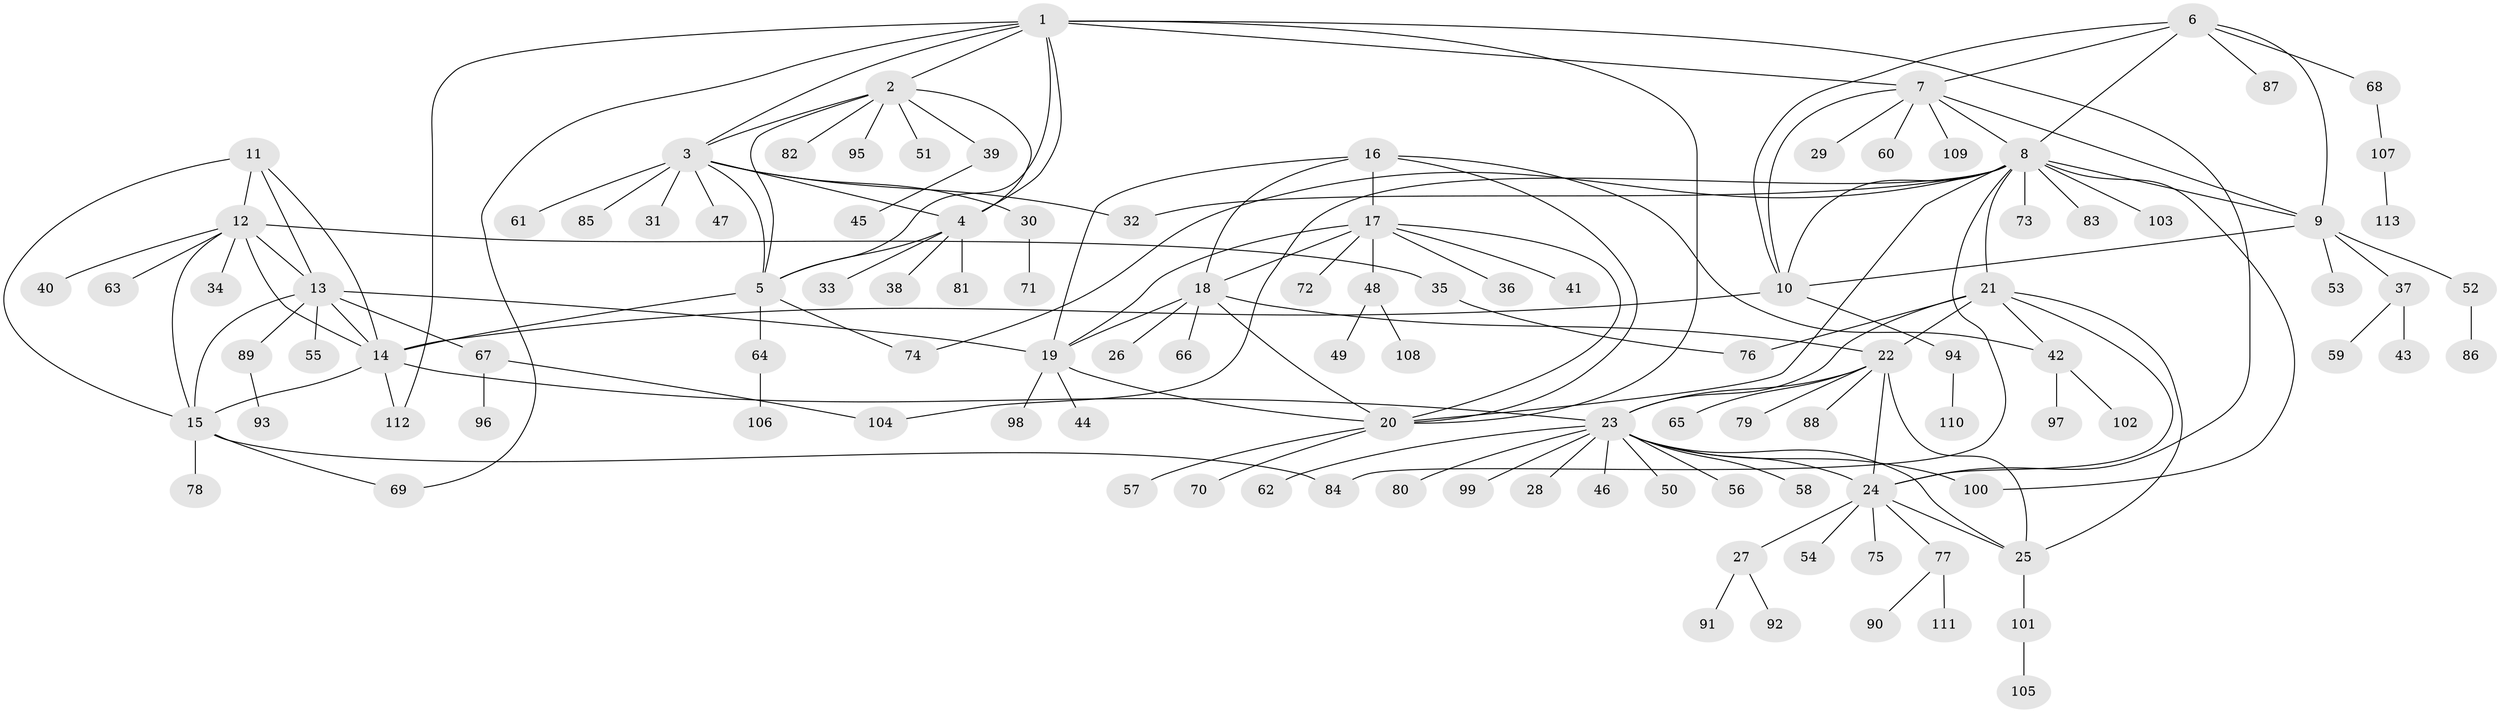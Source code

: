 // Generated by graph-tools (version 1.1) at 2025/16/03/09/25 04:16:07]
// undirected, 113 vertices, 157 edges
graph export_dot {
graph [start="1"]
  node [color=gray90,style=filled];
  1;
  2;
  3;
  4;
  5;
  6;
  7;
  8;
  9;
  10;
  11;
  12;
  13;
  14;
  15;
  16;
  17;
  18;
  19;
  20;
  21;
  22;
  23;
  24;
  25;
  26;
  27;
  28;
  29;
  30;
  31;
  32;
  33;
  34;
  35;
  36;
  37;
  38;
  39;
  40;
  41;
  42;
  43;
  44;
  45;
  46;
  47;
  48;
  49;
  50;
  51;
  52;
  53;
  54;
  55;
  56;
  57;
  58;
  59;
  60;
  61;
  62;
  63;
  64;
  65;
  66;
  67;
  68;
  69;
  70;
  71;
  72;
  73;
  74;
  75;
  76;
  77;
  78;
  79;
  80;
  81;
  82;
  83;
  84;
  85;
  86;
  87;
  88;
  89;
  90;
  91;
  92;
  93;
  94;
  95;
  96;
  97;
  98;
  99;
  100;
  101;
  102;
  103;
  104;
  105;
  106;
  107;
  108;
  109;
  110;
  111;
  112;
  113;
  1 -- 2;
  1 -- 3;
  1 -- 4;
  1 -- 5;
  1 -- 7;
  1 -- 20;
  1 -- 24;
  1 -- 69;
  1 -- 112;
  2 -- 3;
  2 -- 4;
  2 -- 5;
  2 -- 39;
  2 -- 51;
  2 -- 82;
  2 -- 95;
  3 -- 4;
  3 -- 5;
  3 -- 30;
  3 -- 31;
  3 -- 32;
  3 -- 47;
  3 -- 61;
  3 -- 85;
  4 -- 5;
  4 -- 33;
  4 -- 38;
  4 -- 81;
  5 -- 14;
  5 -- 64;
  5 -- 74;
  6 -- 7;
  6 -- 8;
  6 -- 9;
  6 -- 10;
  6 -- 68;
  6 -- 87;
  7 -- 8;
  7 -- 9;
  7 -- 10;
  7 -- 29;
  7 -- 60;
  7 -- 109;
  8 -- 9;
  8 -- 10;
  8 -- 20;
  8 -- 21;
  8 -- 32;
  8 -- 73;
  8 -- 74;
  8 -- 83;
  8 -- 84;
  8 -- 100;
  8 -- 103;
  8 -- 104;
  9 -- 10;
  9 -- 37;
  9 -- 52;
  9 -- 53;
  10 -- 14;
  10 -- 94;
  11 -- 12;
  11 -- 13;
  11 -- 14;
  11 -- 15;
  12 -- 13;
  12 -- 14;
  12 -- 15;
  12 -- 34;
  12 -- 35;
  12 -- 40;
  12 -- 63;
  13 -- 14;
  13 -- 15;
  13 -- 19;
  13 -- 55;
  13 -- 67;
  13 -- 89;
  14 -- 15;
  14 -- 23;
  14 -- 112;
  15 -- 69;
  15 -- 78;
  15 -- 84;
  16 -- 17;
  16 -- 18;
  16 -- 19;
  16 -- 20;
  16 -- 42;
  17 -- 18;
  17 -- 19;
  17 -- 20;
  17 -- 36;
  17 -- 41;
  17 -- 48;
  17 -- 72;
  18 -- 19;
  18 -- 20;
  18 -- 22;
  18 -- 26;
  18 -- 66;
  19 -- 20;
  19 -- 44;
  19 -- 98;
  20 -- 57;
  20 -- 70;
  21 -- 22;
  21 -- 23;
  21 -- 24;
  21 -- 25;
  21 -- 42;
  21 -- 76;
  22 -- 23;
  22 -- 24;
  22 -- 25;
  22 -- 65;
  22 -- 79;
  22 -- 88;
  23 -- 24;
  23 -- 25;
  23 -- 28;
  23 -- 46;
  23 -- 50;
  23 -- 56;
  23 -- 58;
  23 -- 62;
  23 -- 80;
  23 -- 99;
  23 -- 100;
  24 -- 25;
  24 -- 27;
  24 -- 54;
  24 -- 75;
  24 -- 77;
  25 -- 101;
  27 -- 91;
  27 -- 92;
  30 -- 71;
  35 -- 76;
  37 -- 43;
  37 -- 59;
  39 -- 45;
  42 -- 97;
  42 -- 102;
  48 -- 49;
  48 -- 108;
  52 -- 86;
  64 -- 106;
  67 -- 96;
  67 -- 104;
  68 -- 107;
  77 -- 90;
  77 -- 111;
  89 -- 93;
  94 -- 110;
  101 -- 105;
  107 -- 113;
}
